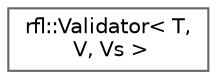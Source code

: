 digraph "类继承关系图"
{
 // LATEX_PDF_SIZE
  bgcolor="transparent";
  edge [fontname=Helvetica,fontsize=10,labelfontname=Helvetica,labelfontsize=10];
  node [fontname=Helvetica,fontsize=10,shape=box,height=0.2,width=0.4];
  rankdir="LR";
  Node0 [id="Node000000",label="rfl::Validator\< T,\l V, Vs \>",height=0.2,width=0.4,color="grey40", fillcolor="white", style="filled",URL="$structrfl_1_1_validator.html",tooltip=" "];
}
